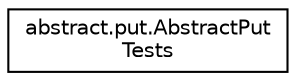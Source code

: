 digraph "Graphical Class Hierarchy"
{
 // LATEX_PDF_SIZE
  edge [fontname="Helvetica",fontsize="10",labelfontname="Helvetica",labelfontsize="10"];
  node [fontname="Helvetica",fontsize="10",shape=record];
  rankdir="LR";
  Node0 [label="abstract.put.AbstractPut\lTests",height=0.2,width=0.4,color="black", fillcolor="white", style="filled",URL="$classabstract_1_1put_1_1AbstractPutTests.html",tooltip=" "];
}
